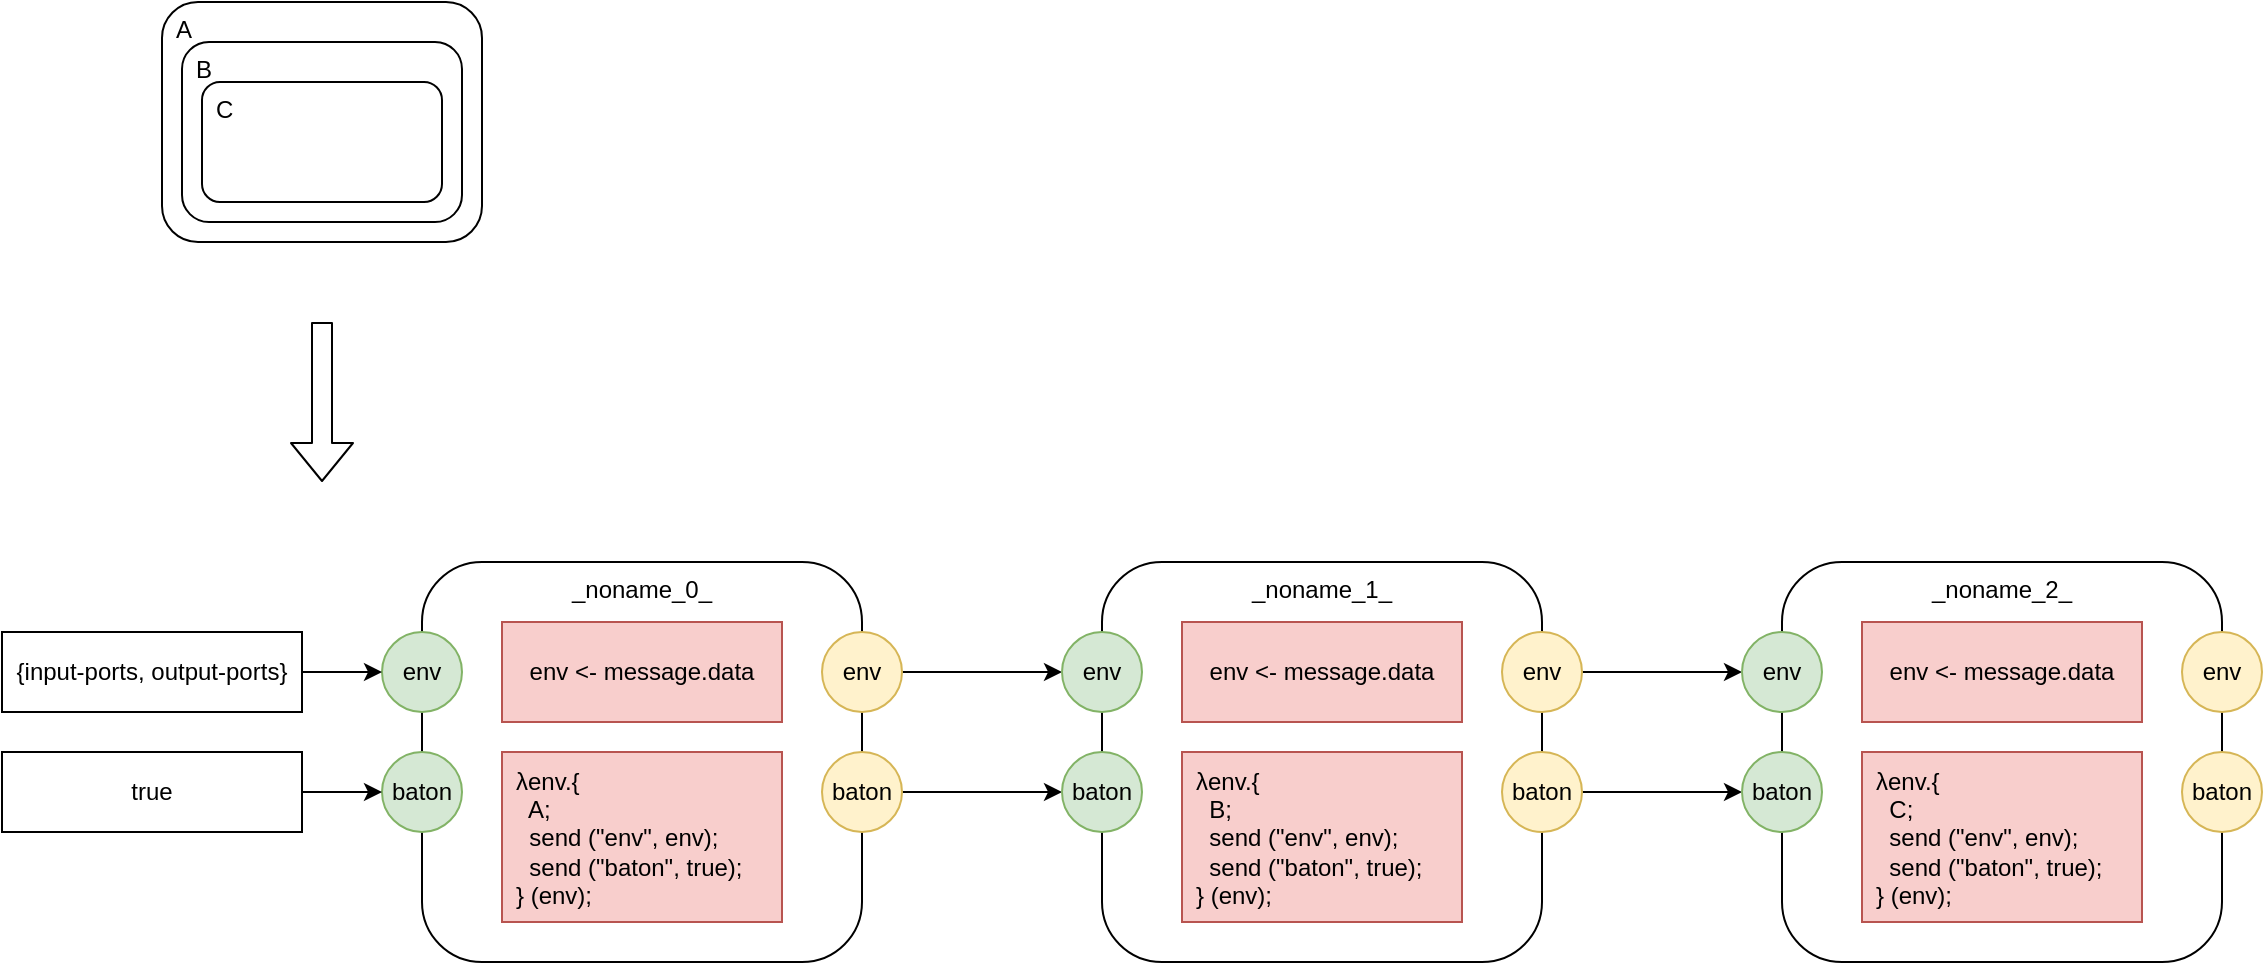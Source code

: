 <mxfile version="14.6.13" type="device" pages="2"><diagram id="IeM_SwY9ly3SbkHbiEOg" name="concept"><mxGraphModel dx="1580" dy="1010" grid="1" gridSize="10" guides="1" tooltips="1" connect="1" arrows="1" fold="1" page="1" pageScale="1" pageWidth="1100" pageHeight="850" math="0" shadow="0"><root><mxCell id="0"/><mxCell id="1" parent="0"/><mxCell id="QjEqYx4RjVthwGkUzsJG-1" value="A" style="rounded=1;whiteSpace=wrap;html=1;verticalAlign=top;align=left;spacingLeft=5;spacingTop=0;" vertex="1" parent="1"><mxGeometry x="120" y="80" width="160" height="120" as="geometry"/></mxCell><mxCell id="QjEqYx4RjVthwGkUzsJG-3" value="B" style="rounded=1;whiteSpace=wrap;html=1;verticalAlign=top;align=left;spacingLeft=5;spacingTop=0;" vertex="1" parent="1"><mxGeometry x="130" y="100" width="140" height="90" as="geometry"/></mxCell><mxCell id="QjEqYx4RjVthwGkUzsJG-4" value="C" style="rounded=1;whiteSpace=wrap;html=1;verticalAlign=top;align=left;spacingLeft=5;spacingTop=0;" vertex="1" parent="1"><mxGeometry x="140" y="120" width="120" height="60" as="geometry"/></mxCell><mxCell id="QjEqYx4RjVthwGkUzsJG-5" value="" style="shape=flexArrow;endArrow=classic;html=1;" edge="1" parent="1"><mxGeometry width="50" height="50" relative="1" as="geometry"><mxPoint x="200" y="240" as="sourcePoint"/><mxPoint x="200" y="320" as="targetPoint"/></mxGeometry></mxCell><mxCell id="QjEqYx4RjVthwGkUzsJG-6" value="_noname_0_" style="rounded=1;whiteSpace=wrap;html=1;align=center;verticalAlign=top;" vertex="1" parent="1"><mxGeometry x="250" y="360" width="220" height="200" as="geometry"/></mxCell><mxCell id="QjEqYx4RjVthwGkUzsJG-7" value="env" style="ellipse;whiteSpace=wrap;html=1;aspect=fixed;align=center;fillColor=#d5e8d4;strokeColor=#82b366;" vertex="1" parent="1"><mxGeometry x="230" y="395" width="40" height="40" as="geometry"/></mxCell><mxCell id="_OEJtlMdQUNX1OK25Fmr-20" style="edgeStyle=orthogonalEdgeStyle;rounded=0;orthogonalLoop=1;jettySize=auto;html=1;exitX=1;exitY=0.5;exitDx=0;exitDy=0;entryX=0;entryY=0.5;entryDx=0;entryDy=0;align=center;" edge="1" parent="1" source="QjEqYx4RjVthwGkUzsJG-8" target="_OEJtlMdQUNX1OK25Fmr-7"><mxGeometry relative="1" as="geometry"/></mxCell><mxCell id="QjEqYx4RjVthwGkUzsJG-8" value="env" style="ellipse;whiteSpace=wrap;html=1;aspect=fixed;align=center;fillColor=#fff2cc;strokeColor=#d6b656;" vertex="1" parent="1"><mxGeometry x="450" y="395" width="40" height="40" as="geometry"/></mxCell><mxCell id="QjEqYx4RjVthwGkUzsJG-17" value="λenv.{&lt;br&gt;&amp;nbsp; A;&lt;br&gt;&amp;nbsp; send (&quot;env&quot;, env);&lt;br&gt;&amp;nbsp; send (&quot;baton&quot;, true);&lt;br&gt;} (env);" style="rounded=0;whiteSpace=wrap;html=1;align=left;fillColor=#f8cecc;strokeColor=#b85450;spacingLeft=5;" vertex="1" parent="1"><mxGeometry x="290" y="455" width="140" height="85" as="geometry"/></mxCell><mxCell id="_OEJtlMdQUNX1OK25Fmr-21" style="edgeStyle=orthogonalEdgeStyle;rounded=0;orthogonalLoop=1;jettySize=auto;html=1;exitX=1;exitY=0.5;exitDx=0;exitDy=0;entryX=0;entryY=0.5;entryDx=0;entryDy=0;align=center;" edge="1" parent="1" source="_OEJtlMdQUNX1OK25Fmr-2" target="_OEJtlMdQUNX1OK25Fmr-11"><mxGeometry relative="1" as="geometry"/></mxCell><mxCell id="_OEJtlMdQUNX1OK25Fmr-2" value="baton" style="ellipse;whiteSpace=wrap;html=1;aspect=fixed;align=center;fillColor=#fff2cc;strokeColor=#d6b656;" vertex="1" parent="1"><mxGeometry x="450" y="455" width="40" height="40" as="geometry"/></mxCell><mxCell id="_OEJtlMdQUNX1OK25Fmr-4" value="baton" style="ellipse;whiteSpace=wrap;html=1;aspect=fixed;align=center;fillColor=#d5e8d4;strokeColor=#82b366;" vertex="1" parent="1"><mxGeometry x="230" y="455" width="40" height="40" as="geometry"/></mxCell><mxCell id="_OEJtlMdQUNX1OK25Fmr-5" value="env &amp;lt;- message.data" style="rounded=0;whiteSpace=wrap;html=1;align=center;fillColor=#f8cecc;strokeColor=#b85450;" vertex="1" parent="1"><mxGeometry x="290" y="390" width="140" height="50" as="geometry"/></mxCell><mxCell id="_OEJtlMdQUNX1OK25Fmr-6" value="_noname_1_" style="rounded=1;whiteSpace=wrap;html=1;align=center;verticalAlign=top;" vertex="1" parent="1"><mxGeometry x="590" y="360" width="220" height="200" as="geometry"/></mxCell><mxCell id="_OEJtlMdQUNX1OK25Fmr-7" value="env" style="ellipse;whiteSpace=wrap;html=1;aspect=fixed;align=center;fillColor=#d5e8d4;strokeColor=#82b366;" vertex="1" parent="1"><mxGeometry x="570" y="395" width="40" height="40" as="geometry"/></mxCell><mxCell id="_OEJtlMdQUNX1OK25Fmr-22" style="edgeStyle=orthogonalEdgeStyle;rounded=0;orthogonalLoop=1;jettySize=auto;html=1;exitX=1;exitY=0.5;exitDx=0;exitDy=0;align=center;" edge="1" parent="1" source="_OEJtlMdQUNX1OK25Fmr-8" target="_OEJtlMdQUNX1OK25Fmr-14"><mxGeometry relative="1" as="geometry"/></mxCell><mxCell id="_OEJtlMdQUNX1OK25Fmr-8" value="env" style="ellipse;whiteSpace=wrap;html=1;aspect=fixed;align=center;fillColor=#fff2cc;strokeColor=#d6b656;" vertex="1" parent="1"><mxGeometry x="790" y="395" width="40" height="40" as="geometry"/></mxCell><mxCell id="_OEJtlMdQUNX1OK25Fmr-23" style="edgeStyle=orthogonalEdgeStyle;rounded=0;orthogonalLoop=1;jettySize=auto;html=1;exitX=1;exitY=0.5;exitDx=0;exitDy=0;entryX=0;entryY=0.5;entryDx=0;entryDy=0;align=center;" edge="1" parent="1" source="_OEJtlMdQUNX1OK25Fmr-10" target="_OEJtlMdQUNX1OK25Fmr-18"><mxGeometry relative="1" as="geometry"/></mxCell><mxCell id="_OEJtlMdQUNX1OK25Fmr-10" value="baton" style="ellipse;whiteSpace=wrap;html=1;aspect=fixed;align=center;fillColor=#fff2cc;strokeColor=#d6b656;" vertex="1" parent="1"><mxGeometry x="790" y="455" width="40" height="40" as="geometry"/></mxCell><mxCell id="_OEJtlMdQUNX1OK25Fmr-11" value="baton" style="ellipse;whiteSpace=wrap;html=1;aspect=fixed;align=center;fillColor=#d5e8d4;strokeColor=#82b366;" vertex="1" parent="1"><mxGeometry x="570" y="455" width="40" height="40" as="geometry"/></mxCell><mxCell id="_OEJtlMdQUNX1OK25Fmr-12" value="env &amp;lt;- message.data" style="rounded=0;whiteSpace=wrap;html=1;align=center;fillColor=#f8cecc;strokeColor=#b85450;" vertex="1" parent="1"><mxGeometry x="630" y="390" width="140" height="50" as="geometry"/></mxCell><mxCell id="_OEJtlMdQUNX1OK25Fmr-13" value="_noname_2_" style="rounded=1;whiteSpace=wrap;html=1;align=center;verticalAlign=top;" vertex="1" parent="1"><mxGeometry x="930" y="360" width="220" height="200" as="geometry"/></mxCell><mxCell id="_OEJtlMdQUNX1OK25Fmr-14" value="env" style="ellipse;whiteSpace=wrap;html=1;aspect=fixed;align=center;fillColor=#d5e8d4;strokeColor=#82b366;" vertex="1" parent="1"><mxGeometry x="910" y="395" width="40" height="40" as="geometry"/></mxCell><mxCell id="_OEJtlMdQUNX1OK25Fmr-15" value="env" style="ellipse;whiteSpace=wrap;html=1;aspect=fixed;align=center;fillColor=#fff2cc;strokeColor=#d6b656;" vertex="1" parent="1"><mxGeometry x="1130" y="395" width="40" height="40" as="geometry"/></mxCell><mxCell id="_OEJtlMdQUNX1OK25Fmr-17" value="baton" style="ellipse;whiteSpace=wrap;html=1;aspect=fixed;align=center;fillColor=#fff2cc;strokeColor=#d6b656;" vertex="1" parent="1"><mxGeometry x="1130" y="455" width="40" height="40" as="geometry"/></mxCell><mxCell id="_OEJtlMdQUNX1OK25Fmr-18" value="baton" style="ellipse;whiteSpace=wrap;html=1;aspect=fixed;align=center;fillColor=#d5e8d4;strokeColor=#82b366;" vertex="1" parent="1"><mxGeometry x="910" y="455" width="40" height="40" as="geometry"/></mxCell><mxCell id="_OEJtlMdQUNX1OK25Fmr-19" value="env &amp;lt;- message.data" style="rounded=0;whiteSpace=wrap;html=1;align=center;fillColor=#f8cecc;strokeColor=#b85450;" vertex="1" parent="1"><mxGeometry x="970" y="390" width="140" height="50" as="geometry"/></mxCell><mxCell id="_OEJtlMdQUNX1OK25Fmr-26" style="edgeStyle=orthogonalEdgeStyle;rounded=0;orthogonalLoop=1;jettySize=auto;html=1;exitX=1;exitY=0.5;exitDx=0;exitDy=0;entryX=0;entryY=0.5;entryDx=0;entryDy=0;align=center;" edge="1" parent="1" source="_OEJtlMdQUNX1OK25Fmr-24" target="QjEqYx4RjVthwGkUzsJG-7"><mxGeometry relative="1" as="geometry"/></mxCell><mxCell id="_OEJtlMdQUNX1OK25Fmr-24" value="{input-ports, output-ports}" style="rounded=0;whiteSpace=wrap;html=1;align=center;" vertex="1" parent="1"><mxGeometry x="40" y="395" width="150" height="40" as="geometry"/></mxCell><mxCell id="_OEJtlMdQUNX1OK25Fmr-27" style="edgeStyle=orthogonalEdgeStyle;rounded=0;orthogonalLoop=1;jettySize=auto;html=1;exitX=1;exitY=0.5;exitDx=0;exitDy=0;entryX=0;entryY=0.5;entryDx=0;entryDy=0;align=center;" edge="1" parent="1" source="_OEJtlMdQUNX1OK25Fmr-25" target="_OEJtlMdQUNX1OK25Fmr-4"><mxGeometry relative="1" as="geometry"/></mxCell><mxCell id="_OEJtlMdQUNX1OK25Fmr-25" value="true" style="rounded=0;whiteSpace=wrap;html=1;align=center;" vertex="1" parent="1"><mxGeometry x="40" y="455" width="150" height="40" as="geometry"/></mxCell><mxCell id="_OEJtlMdQUNX1OK25Fmr-28" value="λenv.{&lt;br&gt;&amp;nbsp; B;&lt;br&gt;&amp;nbsp; send (&quot;env&quot;, env);&lt;br&gt;&amp;nbsp; send (&quot;baton&quot;, true);&lt;br&gt;} (env);" style="rounded=0;whiteSpace=wrap;html=1;align=left;fillColor=#f8cecc;strokeColor=#b85450;spacingLeft=5;" vertex="1" parent="1"><mxGeometry x="630" y="455" width="140" height="85" as="geometry"/></mxCell><mxCell id="_OEJtlMdQUNX1OK25Fmr-29" value="λenv.{&lt;br&gt;&amp;nbsp; C;&lt;br&gt;&amp;nbsp; send (&quot;env&quot;, env);&lt;br&gt;&amp;nbsp; send (&quot;baton&quot;, true);&lt;br&gt;} (env);" style="rounded=0;whiteSpace=wrap;html=1;align=left;fillColor=#f8cecc;strokeColor=#b85450;spacingLeft=5;" vertex="1" parent="1"><mxGeometry x="970" y="455" width="140" height="85" as="geometry"/></mxCell></root></mxGraphModel></diagram><diagram id="MsHlakLdCEuGI_gY33Qv" name="script"><mxGraphModel dx="1106" dy="1557" grid="1" gridSize="10" guides="1" tooltips="1" connect="1" arrows="1" fold="1" page="1" pageScale="1" pageWidth="1100" pageHeight="850" math="0" shadow="0"><root><mxCell id="1HGiQk93_vG1Y6aQvIG4-0"/><mxCell id="1HGiQk93_vG1Y6aQvIG4-1" parent="1HGiQk93_vG1Y6aQvIG4-0"/><mxCell id="1HGiQk93_vG1Y6aQvIG4-10" value="&lt;div&gt;wrapper&lt;/div&gt;" style="rounded=1;whiteSpace=wrap;html=1;fillColor=#dae8fc;strokeColor=#6c8ebf;gradientColor=#7ea6e0;verticalAlign=top;align=left;spacingLeft=15;spacingTop=15;" vertex="1" parent="1HGiQk93_vG1Y6aQvIG4-1"><mxGeometry x="60" y="-590" width="960" height="450" as="geometry"/></mxCell><mxCell id="1HGiQk93_vG1Y6aQvIG4-2" value="&lt;div&gt;&lt;span&gt;for each file in '&lt;/span&gt;&lt;span style=&quot;font-size: 11px&quot;&gt;/Users/tarvydas/Dropbox/ps/%Hamburger Workbench - A Light Introduction to Ohm-JS'&amp;nbsp;&lt;/span&gt;&lt;span style=&quot;font-size: 11px&quot;&gt;&amp;nbsp;⇒ «f»&lt;/span&gt;&lt;/div&gt;" style="rounded=1;whiteSpace=wrap;html=1;fillColor=#dae8fc;strokeColor=#6c8ebf;gradientColor=#7ea6e0;verticalAlign=top;align=left;spacingLeft=15;spacingTop=15;" vertex="1" parent="1HGiQk93_vG1Y6aQvIG4-1"><mxGeometry x="80" y="-560" width="920" height="390" as="geometry"/></mxCell><mxCell id="1HGiQk93_vG1Y6aQvIG4-3" value="&lt;span style=&quot;font-size: 11px&quot;&gt;sequential&lt;br&gt;&lt;/span&gt;" style="rounded=1;whiteSpace=wrap;html=1;fillColor=#dae8fc;strokeColor=#6c8ebf;gradientColor=#7ea6e0;gradientDirection=north;verticalAlign=top;align=left;spacingLeft=15;spacingTop=15;" vertex="1" parent="1HGiQk93_vG1Y6aQvIG4-1"><mxGeometry x="110" y="-500" width="860" height="310" as="geometry"/></mxCell><mxCell id="1HGiQk93_vG1Y6aQvIG4-4" value="copy «f» to &quot;/Users/tarvydas/Dropbox/iwantahamburger&quot;" style="rounded=1;whiteSpace=wrap;html=1;gradientDirection=north;verticalAlign=top;fillColor=#f5f5f5;strokeColor=#666666;fontColor=#333333;align=left;spacingLeft=15;spacingTop=15;" vertex="1" parent="1HGiQk93_vG1Y6aQvIG4-1"><mxGeometry x="126.25" y="-370" width="437.5" height="65" as="geometry"/></mxCell><mxCell id="1HGiQk93_vG1Y6aQvIG4-5" value="oC" style="ellipse;whiteSpace=wrap;html=1;aspect=fixed;verticalAlign=middle;fillColor=#fff2cc;strokeColor=#d6b656;align=center;spacingLeft=0;spacingTop=0;" vertex="1" parent="1HGiQk93_vG1Y6aQvIG4-1"><mxGeometry x="546.25" y="-350" width="27.5" height="27.5" as="geometry"/></mxCell><mxCell id="1HGiQk93_vG1Y6aQvIG4-6" value="&lt;div&gt;delete all files in &quot;/Users/tarvydas/Dropbox/iwantahamburger&quot;&lt;/div&gt;" style="rounded=1;whiteSpace=wrap;html=1;gradientDirection=north;verticalAlign=top;fillColor=#f5f5f5;strokeColor=#666666;fontColor=#333333;align=left;spacingLeft=15;spacingTop=15;" vertex="1" parent="1HGiQk93_vG1Y6aQvIG4-1"><mxGeometry x="126.25" y="-450" width="437.5" height="65" as="geometry"/></mxCell><mxCell id="1HGiQk93_vG1Y6aQvIG4-7" value="oC" style="ellipse;whiteSpace=wrap;html=1;aspect=fixed;verticalAlign=middle;fillColor=#fff2cc;strokeColor=#d6b656;align=center;spacingLeft=0;spacingTop=0;" vertex="1" parent="1HGiQk93_vG1Y6aQvIG4-1"><mxGeometry x="546.25" y="-430" width="27.5" height="27.5" as="geometry"/></mxCell><mxCell id="1HGiQk93_vG1Y6aQvIG4-8" value="rename&lt;span style=&quot;font-size: 11px&quot;&gt; &lt;/span&gt;&quot;&lt;span style=&quot;font-size: 11px&quot;&gt;/Users/tarvydas/Dropbox/iwantahamburger/hw_book.md&quot;&lt;/span&gt;&lt;span style=&quot;font-size: 11px&quot;&gt;&amp;nbsp;&lt;/span&gt;&quot;&lt;span style=&quot;font-size: 11px&quot;&gt;/Users/tarvydas/Dropbox/iwantahamburger/book.md&quot;&lt;/span&gt;&lt;span style=&quot;font-family: &amp;#34;menlo&amp;#34; ; font-size: 11px&quot;&gt;&lt;br&gt;&lt;/span&gt;" style="rounded=1;whiteSpace=wrap;html=1;gradientDirection=north;verticalAlign=top;fillColor=#f5f5f5;strokeColor=#666666;fontColor=#333333;align=left;spacingLeft=15;spacingTop=15;" vertex="1" parent="1HGiQk93_vG1Y6aQvIG4-1"><mxGeometry x="126.25" y="-290" width="800" height="65" as="geometry"/></mxCell><mxCell id="1HGiQk93_vG1Y6aQvIG4-9" value="oC" style="ellipse;whiteSpace=wrap;html=1;aspect=fixed;verticalAlign=middle;fillColor=#fff2cc;strokeColor=#d6b656;align=center;spacingLeft=0;spacingTop=0;" vertex="1" parent="1HGiQk93_vG1Y6aQvIG4-1"><mxGeometry x="906.25" y="-271.25" width="27.5" height="27.5" as="geometry"/></mxCell><mxCell id="0jeMo7UDgkT0WIm0E5Zt-0" value="_noname_0_" style="rounded=1;whiteSpace=wrap;html=1;align=center;verticalAlign=top;" vertex="1" parent="1HGiQk93_vG1Y6aQvIG4-1"><mxGeometry x="120" y="40" width="700" height="90" as="geometry"/></mxCell><mxCell id="0jeMo7UDgkT0WIm0E5Zt-1" value="" style="ellipse;whiteSpace=wrap;html=1;aspect=fixed;align=left;fillColor=#d5e8d4;strokeColor=#82b366;" vertex="1" parent="1HGiQk93_vG1Y6aQvIG4-1"><mxGeometry x="100" y="70" width="40" height="40" as="geometry"/></mxCell><mxCell id="0jeMo7UDgkT0WIm0E5Zt-18" style="edgeStyle=orthogonalEdgeStyle;rounded=0;orthogonalLoop=1;jettySize=auto;html=1;exitX=1;exitY=0.5;exitDx=0;exitDy=0;entryX=0;entryY=0.5;entryDx=0;entryDy=0;" edge="1" parent="1HGiQk93_vG1Y6aQvIG4-1" source="0jeMo7UDgkT0WIm0E5Zt-2" target="0jeMo7UDgkT0WIm0E5Zt-5"><mxGeometry relative="1" as="geometry"/></mxCell><mxCell id="0jeMo7UDgkT0WIm0E5Zt-2" value="" style="ellipse;whiteSpace=wrap;html=1;aspect=fixed;align=left;fillColor=#fff2cc;strokeColor=#d6b656;" vertex="1" parent="1HGiQk93_vG1Y6aQvIG4-1"><mxGeometry x="800" y="70" width="40" height="40" as="geometry"/></mxCell><mxCell id="0jeMo7UDgkT0WIm0E5Zt-3" value="&lt;span style=&quot;text-align: left&quot;&gt;for each file in '&lt;/span&gt;&lt;span style=&quot;text-align: left ; font-size: 11px&quot;&gt;/Users/tarvydas/Dropbox/ps/%Hamburger Workbench - A Light Introduction to Ohm-JS'&amp;nbsp;&lt;/span&gt;&lt;span style=&quot;text-align: left ; font-size: 11px&quot;&gt;&amp;nbsp;⇒ «f»&lt;br&gt;send (&quot;out&quot;, true);&lt;br&gt;&lt;/span&gt;" style="rounded=0;whiteSpace=wrap;html=1;align=center;fillColor=#f8cecc;strokeColor=#b85450;" vertex="1" parent="1HGiQk93_vG1Y6aQvIG4-1"><mxGeometry x="155" y="70" width="615" height="40" as="geometry"/></mxCell><mxCell id="0jeMo7UDgkT0WIm0E5Zt-4" value="_noname_1_" style="rounded=1;whiteSpace=wrap;html=1;align=center;verticalAlign=top;" vertex="1" parent="1HGiQk93_vG1Y6aQvIG4-1"><mxGeometry x="120" y="240" width="700" height="90" as="geometry"/></mxCell><mxCell id="0jeMo7UDgkT0WIm0E5Zt-5" value="" style="ellipse;whiteSpace=wrap;html=1;aspect=fixed;align=left;fillColor=#d5e8d4;strokeColor=#82b366;" vertex="1" parent="1HGiQk93_vG1Y6aQvIG4-1"><mxGeometry x="100" y="270" width="40" height="40" as="geometry"/></mxCell><mxCell id="0jeMo7UDgkT0WIm0E5Zt-17" style="edgeStyle=orthogonalEdgeStyle;rounded=0;orthogonalLoop=1;jettySize=auto;html=1;exitX=1;exitY=0.5;exitDx=0;exitDy=0;entryX=0;entryY=0.5;entryDx=0;entryDy=0;" edge="1" parent="1HGiQk93_vG1Y6aQvIG4-1" source="0jeMo7UDgkT0WIm0E5Zt-6" target="0jeMo7UDgkT0WIm0E5Zt-9"><mxGeometry relative="1" as="geometry"/></mxCell><mxCell id="0jeMo7UDgkT0WIm0E5Zt-6" value="" style="ellipse;whiteSpace=wrap;html=1;aspect=fixed;align=left;fillColor=#fff2cc;strokeColor=#d6b656;" vertex="1" parent="1HGiQk93_vG1Y6aQvIG4-1"><mxGeometry x="800" y="270" width="40" height="40" as="geometry"/></mxCell><mxCell id="0jeMo7UDgkT0WIm0E5Zt-7" value="&lt;span style=&quot;color: rgb(51 , 51 , 51) ; text-align: left&quot;&gt;delete all files in &quot;/Users/tarvydas/Dropbox/iwantahamburger&quot;&lt;/span&gt;&lt;span style=&quot;text-align: left ; font-size: 11px&quot;&gt;&lt;br&gt;send (&quot;out&quot;, true);&lt;br&gt;&lt;/span&gt;" style="rounded=0;whiteSpace=wrap;html=1;align=center;fillColor=#f8cecc;strokeColor=#b85450;" vertex="1" parent="1HGiQk93_vG1Y6aQvIG4-1"><mxGeometry x="155" y="270" width="615" height="40" as="geometry"/></mxCell><mxCell id="0jeMo7UDgkT0WIm0E5Zt-8" value="_noname_2_" style="rounded=1;whiteSpace=wrap;html=1;align=center;verticalAlign=top;" vertex="1" parent="1HGiQk93_vG1Y6aQvIG4-1"><mxGeometry x="120" y="440" width="700" height="90" as="geometry"/></mxCell><mxCell id="0jeMo7UDgkT0WIm0E5Zt-9" value="" style="ellipse;whiteSpace=wrap;html=1;aspect=fixed;align=left;fillColor=#d5e8d4;strokeColor=#82b366;" vertex="1" parent="1HGiQk93_vG1Y6aQvIG4-1"><mxGeometry x="100" y="470" width="40" height="40" as="geometry"/></mxCell><mxCell id="0jeMo7UDgkT0WIm0E5Zt-16" style="edgeStyle=orthogonalEdgeStyle;rounded=0;orthogonalLoop=1;jettySize=auto;html=1;exitX=1;exitY=0.5;exitDx=0;exitDy=0;entryX=0;entryY=0.5;entryDx=0;entryDy=0;" edge="1" parent="1HGiQk93_vG1Y6aQvIG4-1" source="0jeMo7UDgkT0WIm0E5Zt-10" target="0jeMo7UDgkT0WIm0E5Zt-13"><mxGeometry relative="1" as="geometry"/></mxCell><mxCell id="0jeMo7UDgkT0WIm0E5Zt-10" value="" style="ellipse;whiteSpace=wrap;html=1;aspect=fixed;align=left;fillColor=#fff2cc;strokeColor=#d6b656;" vertex="1" parent="1HGiQk93_vG1Y6aQvIG4-1"><mxGeometry x="800" y="465" width="40" height="40" as="geometry"/></mxCell><mxCell id="0jeMo7UDgkT0WIm0E5Zt-11" value="&lt;span style=&quot;color: rgb(51 , 51 , 51) ; text-align: left&quot;&gt;copy «f» to &quot;/Users/tarvydas/Dropbox/iwantahamburger&quot;&lt;br&gt;&lt;/span&gt;&lt;span style=&quot;text-align: left ; font-size: 11px&quot;&gt;send (&quot;out&quot;, true);&lt;br&gt;&lt;/span&gt;" style="rounded=0;whiteSpace=wrap;html=1;align=center;fillColor=#f8cecc;strokeColor=#b85450;" vertex="1" parent="1HGiQk93_vG1Y6aQvIG4-1"><mxGeometry x="155" y="470" width="615" height="40" as="geometry"/></mxCell><mxCell id="0jeMo7UDgkT0WIm0E5Zt-12" value="_noname_3_" style="rounded=1;whiteSpace=wrap;html=1;align=center;verticalAlign=top;" vertex="1" parent="1HGiQk93_vG1Y6aQvIG4-1"><mxGeometry x="120" y="640" width="700" height="90" as="geometry"/></mxCell><mxCell id="0jeMo7UDgkT0WIm0E5Zt-13" value="" style="ellipse;whiteSpace=wrap;html=1;aspect=fixed;align=left;fillColor=#d5e8d4;strokeColor=#82b366;" vertex="1" parent="1HGiQk93_vG1Y6aQvIG4-1"><mxGeometry x="100" y="670" width="40" height="40" as="geometry"/></mxCell><mxCell id="0jeMo7UDgkT0WIm0E5Zt-14" value="" style="ellipse;whiteSpace=wrap;html=1;aspect=fixed;align=left;fillColor=#fff2cc;strokeColor=#d6b656;" vertex="1" parent="1HGiQk93_vG1Y6aQvIG4-1"><mxGeometry x="800" y="670" width="40" height="40" as="geometry"/></mxCell><mxCell id="0jeMo7UDgkT0WIm0E5Zt-15" value="&lt;span style=&quot;color: rgb(51 , 51 , 51) ; text-align: left&quot;&gt;rename&lt;/span&gt;&lt;span style=&quot;color: rgb(51 , 51 , 51) ; text-align: left ; font-size: 11px&quot;&gt;&amp;nbsp;&lt;/span&gt;&lt;span style=&quot;color: rgb(51 , 51 , 51) ; text-align: left&quot;&gt;&quot;&lt;/span&gt;&lt;span style=&quot;color: rgb(51 , 51 , 51) ; text-align: left ; font-size: 11px&quot;&gt;/Users/tarvydas/Dropbox/iwantahamburger/hw_book.md&quot;&lt;/span&gt;&lt;span style=&quot;color: rgb(51 , 51 , 51) ; text-align: left ; font-size: 11px&quot;&gt;&amp;nbsp;&lt;/span&gt;&lt;span style=&quot;color: rgb(51 , 51 , 51) ; text-align: left&quot;&gt;&quot;&lt;/span&gt;&lt;span style=&quot;color: rgb(51 , 51 , 51) ; text-align: left ; font-size: 11px&quot;&gt;/Users/tarvydas/Dropbox/iwantahamburger/book.md&quot;&lt;br&gt;&lt;/span&gt;&lt;span style=&quot;text-align: left ; font-size: 11px&quot;&gt;send (&quot;out&quot;, true);&lt;br&gt;&lt;/span&gt;" style="rounded=0;whiteSpace=wrap;html=1;align=center;fillColor=#f8cecc;strokeColor=#b85450;" vertex="1" parent="1HGiQk93_vG1Y6aQvIG4-1"><mxGeometry x="155" y="669" width="615" height="41" as="geometry"/></mxCell><mxCell id="0jeMo7UDgkT0WIm0E5Zt-19" value="" style="shape=flexArrow;endArrow=classic;html=1;" edge="1" parent="1HGiQk93_vG1Y6aQvIG4-1"><mxGeometry width="50" height="50" relative="1" as="geometry"><mxPoint x="500" y="-120" as="sourcePoint"/><mxPoint x="500" as="targetPoint"/></mxGeometry></mxCell><mxCell id="EHU5Fc2iBIwigNp8xTSv-0" value="_noname_0_" style="rounded=1;whiteSpace=wrap;html=1;align=center;verticalAlign=top;" vertex="1" parent="1HGiQk93_vG1Y6aQvIG4-1"><mxGeometry x="240" y="770" width="640" height="170" as="geometry"/></mxCell><mxCell id="EHU5Fc2iBIwigNp8xTSv-1" value="ū" style="ellipse;whiteSpace=wrap;html=1;aspect=fixed;align=center;fillColor=#d5e8d4;strokeColor=#82b366;" vertex="1" parent="1HGiQk93_vG1Y6aQvIG4-1"><mxGeometry x="220" y="805" width="40" height="40" as="geometry"/></mxCell><mxCell id="EHU5Fc2iBIwigNp8xTSv-39" style="edgeStyle=orthogonalEdgeStyle;rounded=0;orthogonalLoop=1;jettySize=auto;html=1;exitX=1;exitY=0.5;exitDx=0;exitDy=0;entryX=0;entryY=0.5;entryDx=0;entryDy=0;align=center;" edge="1" parent="1HGiQk93_vG1Y6aQvIG4-1" source="EHU5Fc2iBIwigNp8xTSv-3" target="EHU5Fc2iBIwigNp8xTSv-31"><mxGeometry relative="1" as="geometry"><Array as="points"><mxPoint x="960" y="825"/><mxPoint x="960" y="960"/><mxPoint x="200" y="960"/><mxPoint x="200" y="1095"/></Array></mxGeometry></mxCell><mxCell id="EHU5Fc2iBIwigNp8xTSv-3" value="ū" style="ellipse;whiteSpace=wrap;html=1;aspect=fixed;align=center;fillColor=#fff2cc;strokeColor=#d6b656;" vertex="1" parent="1HGiQk93_vG1Y6aQvIG4-1"><mxGeometry x="860" y="805" width="40" height="40" as="geometry"/></mxCell><mxCell id="EHU5Fc2iBIwigNp8xTSv-4" value="&lt;span style=&quot;text-align: center&quot;&gt;❮&lt;/span&gt;&amp;nbsp; for each file in '&lt;span style=&quot;font-size: 11px&quot;&gt;/Users/tarvydas/Dropbox/ps/%Hamburger Workbench - A Light Introduction to Ohm-JS'&amp;nbsp;&lt;/span&gt;&lt;span style=&quot;font-size: 11px&quot;&gt;⇉ «f»&amp;nbsp;&lt;/span&gt;❯" style="rounded=0;whiteSpace=wrap;html=1;align=left;fillColor=#f8cecc;strokeColor=#b85450;spacingLeft=5;" vertex="1" parent="1HGiQk93_vG1Y6aQvIG4-1"><mxGeometry x="275" y="870" width="570" height="35" as="geometry"/></mxCell><mxCell id="EHU5Fc2iBIwigNp8xTSv-37" style="edgeStyle=orthogonalEdgeStyle;rounded=0;orthogonalLoop=1;jettySize=auto;html=1;exitX=1;exitY=0.5;exitDx=0;exitDy=0;entryX=0;entryY=0.5;entryDx=0;entryDy=0;align=center;" edge="1" parent="1HGiQk93_vG1Y6aQvIG4-1" source="EHU5Fc2iBIwigNp8xTSv-6" target="EHU5Fc2iBIwigNp8xTSv-35"><mxGeometry relative="1" as="geometry"><Array as="points"><mxPoint x="920" y="885"/><mxPoint x="920" y="1020"/><mxPoint x="160" y="1020"/><mxPoint x="160" y="1155"/></Array></mxGeometry></mxCell><mxCell id="EHU5Fc2iBIwigNp8xTSv-6" value="❇︎" style="ellipse;whiteSpace=wrap;html=1;aspect=fixed;align=center;fillColor=#fff2cc;strokeColor=#d6b656;" vertex="1" parent="1HGiQk93_vG1Y6aQvIG4-1"><mxGeometry x="860" y="865" width="40" height="40" as="geometry"/></mxCell><mxCell id="EHU5Fc2iBIwigNp8xTSv-7" value="❇︎" style="ellipse;whiteSpace=wrap;html=1;aspect=fixed;align=center;fillColor=#d5e8d4;strokeColor=#82b366;" vertex="1" parent="1HGiQk93_vG1Y6aQvIG4-1"><mxGeometry x="220" y="865" width="40" height="40" as="geometry"/></mxCell><mxCell id="EHU5Fc2iBIwigNp8xTSv-8" value="set ū" style="rounded=0;whiteSpace=wrap;html=1;align=center;fillColor=#f8cecc;strokeColor=#b85450;" vertex="1" parent="1HGiQk93_vG1Y6aQvIG4-1"><mxGeometry x="280" y="810" width="60" height="30" as="geometry"/></mxCell><mxCell id="EHU5Fc2iBIwigNp8xTSv-23" style="edgeStyle=orthogonalEdgeStyle;rounded=0;orthogonalLoop=1;jettySize=auto;html=1;exitX=1;exitY=0.5;exitDx=0;exitDy=0;entryX=0;entryY=0.5;entryDx=0;entryDy=0;align=center;" edge="1" parent="1HGiQk93_vG1Y6aQvIG4-1" source="EHU5Fc2iBIwigNp8xTSv-24" target="EHU5Fc2iBIwigNp8xTSv-1"><mxGeometry relative="1" as="geometry"/></mxCell><mxCell id="EHU5Fc2iBIwigNp8xTSv-24" value="{input-ports, output-ports}" style="rounded=0;whiteSpace=wrap;html=1;align=center;" vertex="1" parent="1HGiQk93_vG1Y6aQvIG4-1"><mxGeometry x="20" y="805" width="150" height="40" as="geometry"/></mxCell><mxCell id="EHU5Fc2iBIwigNp8xTSv-25" style="edgeStyle=orthogonalEdgeStyle;rounded=0;orthogonalLoop=1;jettySize=auto;html=1;exitX=1;exitY=0.5;exitDx=0;exitDy=0;entryX=0;entryY=0.5;entryDx=0;entryDy=0;align=center;" edge="1" parent="1HGiQk93_vG1Y6aQvIG4-1" source="EHU5Fc2iBIwigNp8xTSv-26" target="EHU5Fc2iBIwigNp8xTSv-7"><mxGeometry relative="1" as="geometry"/></mxCell><mxCell id="EHU5Fc2iBIwigNp8xTSv-26" value="true" style="rounded=0;whiteSpace=wrap;html=1;align=center;" vertex="1" parent="1HGiQk93_vG1Y6aQvIG4-1"><mxGeometry x="20" y="865" width="150" height="40" as="geometry"/></mxCell><mxCell id="EHU5Fc2iBIwigNp8xTSv-30" value="_noname_1_" style="rounded=1;whiteSpace=wrap;html=1;align=center;verticalAlign=top;" vertex="1" parent="1HGiQk93_vG1Y6aQvIG4-1"><mxGeometry x="240" y="1040" width="640" height="170" as="geometry"/></mxCell><mxCell id="EHU5Fc2iBIwigNp8xTSv-31" value="ū" style="ellipse;whiteSpace=wrap;html=1;aspect=fixed;align=center;fillColor=#d5e8d4;strokeColor=#82b366;" vertex="1" parent="1HGiQk93_vG1Y6aQvIG4-1"><mxGeometry x="220" y="1075" width="40" height="40" as="geometry"/></mxCell><mxCell id="EHU5Fc2iBIwigNp8xTSv-59" style="edgeStyle=orthogonalEdgeStyle;rounded=0;orthogonalLoop=1;jettySize=auto;html=1;exitX=1;exitY=0.5;exitDx=0;exitDy=0;align=center;" edge="1" parent="1HGiQk93_vG1Y6aQvIG4-1" source="EHU5Fc2iBIwigNp8xTSv-32" target="EHU5Fc2iBIwigNp8xTSv-41"><mxGeometry relative="1" as="geometry"><Array as="points"><mxPoint x="940" y="1095"/><mxPoint x="940" y="1225"/><mxPoint x="180" y="1225"/><mxPoint x="180" y="1355"/></Array></mxGeometry></mxCell><mxCell id="EHU5Fc2iBIwigNp8xTSv-32" value="ū" style="ellipse;whiteSpace=wrap;html=1;aspect=fixed;align=center;fillColor=#fff2cc;strokeColor=#d6b656;" vertex="1" parent="1HGiQk93_vG1Y6aQvIG4-1"><mxGeometry x="860" y="1075" width="40" height="40" as="geometry"/></mxCell><mxCell id="EHU5Fc2iBIwigNp8xTSv-33" value="&lt;span style=&quot;text-align: center&quot;&gt;❮&lt;/span&gt;&lt;span style=&quot;font-size: 11px&quot;&gt;&amp;nbsp;&lt;/span&gt;&lt;span style=&quot;color: rgb(51 , 51 , 51)&quot;&gt;delete all files in &quot;/Users/tarvydas/Dropbox/iwantahamburger&quot;&amp;nbsp;&lt;/span&gt;❯" style="rounded=0;whiteSpace=wrap;html=1;align=left;fillColor=#f8cecc;strokeColor=#b85450;spacingLeft=5;" vertex="1" parent="1HGiQk93_vG1Y6aQvIG4-1"><mxGeometry x="275" y="1140" width="570" height="35" as="geometry"/></mxCell><mxCell id="EHU5Fc2iBIwigNp8xTSv-58" style="edgeStyle=orthogonalEdgeStyle;rounded=0;orthogonalLoop=1;jettySize=auto;html=1;exitX=1;exitY=0.5;exitDx=0;exitDy=0;align=center;" edge="1" parent="1HGiQk93_vG1Y6aQvIG4-1" source="EHU5Fc2iBIwigNp8xTSv-34" target="EHU5Fc2iBIwigNp8xTSv-45"><mxGeometry relative="1" as="geometry"><Array as="points"><mxPoint x="920" y="1155"/><mxPoint x="920" y="1285"/><mxPoint x="200" y="1285"/><mxPoint x="200" y="1415"/></Array></mxGeometry></mxCell><mxCell id="EHU5Fc2iBIwigNp8xTSv-34" value="❇︎" style="ellipse;whiteSpace=wrap;html=1;aspect=fixed;align=center;fillColor=#fff2cc;strokeColor=#d6b656;" vertex="1" parent="1HGiQk93_vG1Y6aQvIG4-1"><mxGeometry x="860" y="1135" width="40" height="40" as="geometry"/></mxCell><mxCell id="EHU5Fc2iBIwigNp8xTSv-35" value="❇︎" style="ellipse;whiteSpace=wrap;html=1;aspect=fixed;align=center;fillColor=#d5e8d4;strokeColor=#82b366;" vertex="1" parent="1HGiQk93_vG1Y6aQvIG4-1"><mxGeometry x="220" y="1135" width="40" height="40" as="geometry"/></mxCell><mxCell id="EHU5Fc2iBIwigNp8xTSv-36" value="set ū" style="rounded=0;whiteSpace=wrap;html=1;align=center;fillColor=#f8cecc;strokeColor=#b85450;" vertex="1" parent="1HGiQk93_vG1Y6aQvIG4-1"><mxGeometry x="280" y="1080" width="60" height="30" as="geometry"/></mxCell><mxCell id="EHU5Fc2iBIwigNp8xTSv-40" value="_noname_2_" style="rounded=1;whiteSpace=wrap;html=1;align=center;verticalAlign=top;" vertex="1" parent="1HGiQk93_vG1Y6aQvIG4-1"><mxGeometry x="240" y="1300" width="640" height="170" as="geometry"/></mxCell><mxCell id="EHU5Fc2iBIwigNp8xTSv-41" value="ū" style="ellipse;whiteSpace=wrap;html=1;aspect=fixed;align=center;fillColor=#d5e8d4;strokeColor=#82b366;" vertex="1" parent="1HGiQk93_vG1Y6aQvIG4-1"><mxGeometry x="220" y="1335" width="40" height="40" as="geometry"/></mxCell><mxCell id="EHU5Fc2iBIwigNp8xTSv-57" style="edgeStyle=orthogonalEdgeStyle;rounded=0;orthogonalLoop=1;jettySize=auto;html=1;exitX=1;exitY=0.5;exitDx=0;exitDy=0;entryX=0;entryY=0.5;entryDx=0;entryDy=0;align=center;" edge="1" parent="1HGiQk93_vG1Y6aQvIG4-1" source="EHU5Fc2iBIwigNp8xTSv-42" target="EHU5Fc2iBIwigNp8xTSv-48"><mxGeometry relative="1" as="geometry"><Array as="points"><mxPoint x="940" y="1355"/><mxPoint x="940" y="1500"/><mxPoint x="180" y="1500"/><mxPoint x="180" y="1645"/></Array></mxGeometry></mxCell><mxCell id="EHU5Fc2iBIwigNp8xTSv-42" value="ū" style="ellipse;whiteSpace=wrap;html=1;aspect=fixed;align=center;fillColor=#fff2cc;strokeColor=#d6b656;" vertex="1" parent="1HGiQk93_vG1Y6aQvIG4-1"><mxGeometry x="860" y="1335" width="40" height="40" as="geometry"/></mxCell><mxCell id="EHU5Fc2iBIwigNp8xTSv-43" value="&lt;span style=&quot;text-align: center&quot;&gt;❮&lt;/span&gt;&lt;span style=&quot;font-size: 11px&quot;&gt;&amp;nbsp;&lt;/span&gt;&lt;span style=&quot;color: rgb(51 , 51 , 51)&quot;&gt;copy «f» to &quot;/Users/tarvydas/Dropbox/iwantahamburger&quot;&amp;nbsp;&lt;/span&gt;❯" style="rounded=0;whiteSpace=wrap;html=1;align=left;fillColor=#f8cecc;strokeColor=#b85450;spacingLeft=5;" vertex="1" parent="1HGiQk93_vG1Y6aQvIG4-1"><mxGeometry x="275" y="1400" width="570" height="35" as="geometry"/></mxCell><mxCell id="EHU5Fc2iBIwigNp8xTSv-56" style="edgeStyle=orthogonalEdgeStyle;rounded=0;orthogonalLoop=1;jettySize=auto;html=1;exitX=1;exitY=0.5;exitDx=0;exitDy=0;entryX=0;entryY=0.5;entryDx=0;entryDy=0;align=center;" edge="1" parent="1HGiQk93_vG1Y6aQvIG4-1" source="EHU5Fc2iBIwigNp8xTSv-44" target="EHU5Fc2iBIwigNp8xTSv-52"><mxGeometry relative="1" as="geometry"/></mxCell><mxCell id="EHU5Fc2iBIwigNp8xTSv-44" value="❇︎" style="ellipse;whiteSpace=wrap;html=1;aspect=fixed;align=center;fillColor=#fff2cc;strokeColor=#d6b656;" vertex="1" parent="1HGiQk93_vG1Y6aQvIG4-1"><mxGeometry x="860" y="1395" width="40" height="40" as="geometry"/></mxCell><mxCell id="EHU5Fc2iBIwigNp8xTSv-45" value="❇︎" style="ellipse;whiteSpace=wrap;html=1;aspect=fixed;align=center;fillColor=#d5e8d4;strokeColor=#82b366;" vertex="1" parent="1HGiQk93_vG1Y6aQvIG4-1"><mxGeometry x="220" y="1395" width="40" height="40" as="geometry"/></mxCell><mxCell id="EHU5Fc2iBIwigNp8xTSv-46" value="set ū" style="rounded=0;whiteSpace=wrap;html=1;align=center;fillColor=#f8cecc;strokeColor=#b85450;" vertex="1" parent="1HGiQk93_vG1Y6aQvIG4-1"><mxGeometry x="280" y="1340" width="60" height="30" as="geometry"/></mxCell><mxCell id="EHU5Fc2iBIwigNp8xTSv-47" value="_noname_3_" style="rounded=1;whiteSpace=wrap;html=1;align=center;verticalAlign=top;" vertex="1" parent="1HGiQk93_vG1Y6aQvIG4-1"><mxGeometry x="240" y="1590" width="700" height="170" as="geometry"/></mxCell><mxCell id="EHU5Fc2iBIwigNp8xTSv-48" value="ū" style="ellipse;whiteSpace=wrap;html=1;aspect=fixed;align=center;fillColor=#d5e8d4;strokeColor=#82b366;" vertex="1" parent="1HGiQk93_vG1Y6aQvIG4-1"><mxGeometry x="220" y="1625" width="40" height="40" as="geometry"/></mxCell><mxCell id="EHU5Fc2iBIwigNp8xTSv-49" value="ū" style="ellipse;whiteSpace=wrap;html=1;aspect=fixed;align=center;fillColor=#fff2cc;strokeColor=#d6b656;" vertex="1" parent="1HGiQk93_vG1Y6aQvIG4-1"><mxGeometry x="920" y="1620" width="40" height="40" as="geometry"/></mxCell><mxCell id="EHU5Fc2iBIwigNp8xTSv-50" value="&lt;span style=&quot;text-align: center&quot;&gt;❮&lt;/span&gt;&lt;span style=&quot;font-size: 11px&quot;&gt;&amp;nbsp;&lt;/span&gt;&lt;span style=&quot;color: rgb(51 , 51 , 51)&quot;&gt;rename&lt;/span&gt;&lt;span style=&quot;color: rgb(51 , 51 , 51) ; font-size: 11px&quot;&gt;&amp;nbsp;&lt;/span&gt;&lt;span style=&quot;color: rgb(51 , 51 , 51)&quot;&gt;&quot;&lt;/span&gt;&lt;span style=&quot;color: rgb(51 , 51 , 51) ; font-size: 11px&quot;&gt;/Users/tarvydas/Dropbox/iwantahamburger/hw_book.md&quot;&lt;/span&gt;&lt;span style=&quot;color: rgb(51 , 51 , 51) ; font-size: 11px&quot;&gt;&amp;nbsp;&lt;/span&gt;&lt;span style=&quot;color: rgb(51 , 51 , 51)&quot;&gt;&quot;&lt;/span&gt;&lt;span style=&quot;color: rgb(51 , 51 , 51) ; font-size: 11px&quot;&gt;/Users/tarvydas/Dropbox/iwantahamburger/book.md&quot;&lt;/span&gt;&lt;span style=&quot;color: rgb(51 , 51 , 51)&quot;&gt;&amp;nbsp;&lt;/span&gt;❯" style="rounded=0;whiteSpace=wrap;html=1;align=left;fillColor=#f8cecc;strokeColor=#b85450;spacingLeft=5;" vertex="1" parent="1HGiQk93_vG1Y6aQvIG4-1"><mxGeometry x="275" y="1690" width="625" height="35" as="geometry"/></mxCell><mxCell id="EHU5Fc2iBIwigNp8xTSv-51" value="❇︎" style="ellipse;whiteSpace=wrap;html=1;aspect=fixed;align=center;fillColor=#fff2cc;strokeColor=#d6b656;" vertex="1" parent="1HGiQk93_vG1Y6aQvIG4-1"><mxGeometry x="920" y="1680" width="40" height="40" as="geometry"/></mxCell><mxCell id="EHU5Fc2iBIwigNp8xTSv-52" value="❇︎" style="ellipse;whiteSpace=wrap;html=1;aspect=fixed;align=center;fillColor=#d5e8d4;strokeColor=#82b366;" vertex="1" parent="1HGiQk93_vG1Y6aQvIG4-1"><mxGeometry x="220" y="1685" width="40" height="40" as="geometry"/></mxCell><mxCell id="EHU5Fc2iBIwigNp8xTSv-53" value="set ū" style="rounded=0;whiteSpace=wrap;html=1;align=center;fillColor=#f8cecc;strokeColor=#b85450;" vertex="1" parent="1HGiQk93_vG1Y6aQvIG4-1"><mxGeometry x="280" y="1630" width="60" height="30" as="geometry"/></mxCell></root></mxGraphModel></diagram></mxfile>